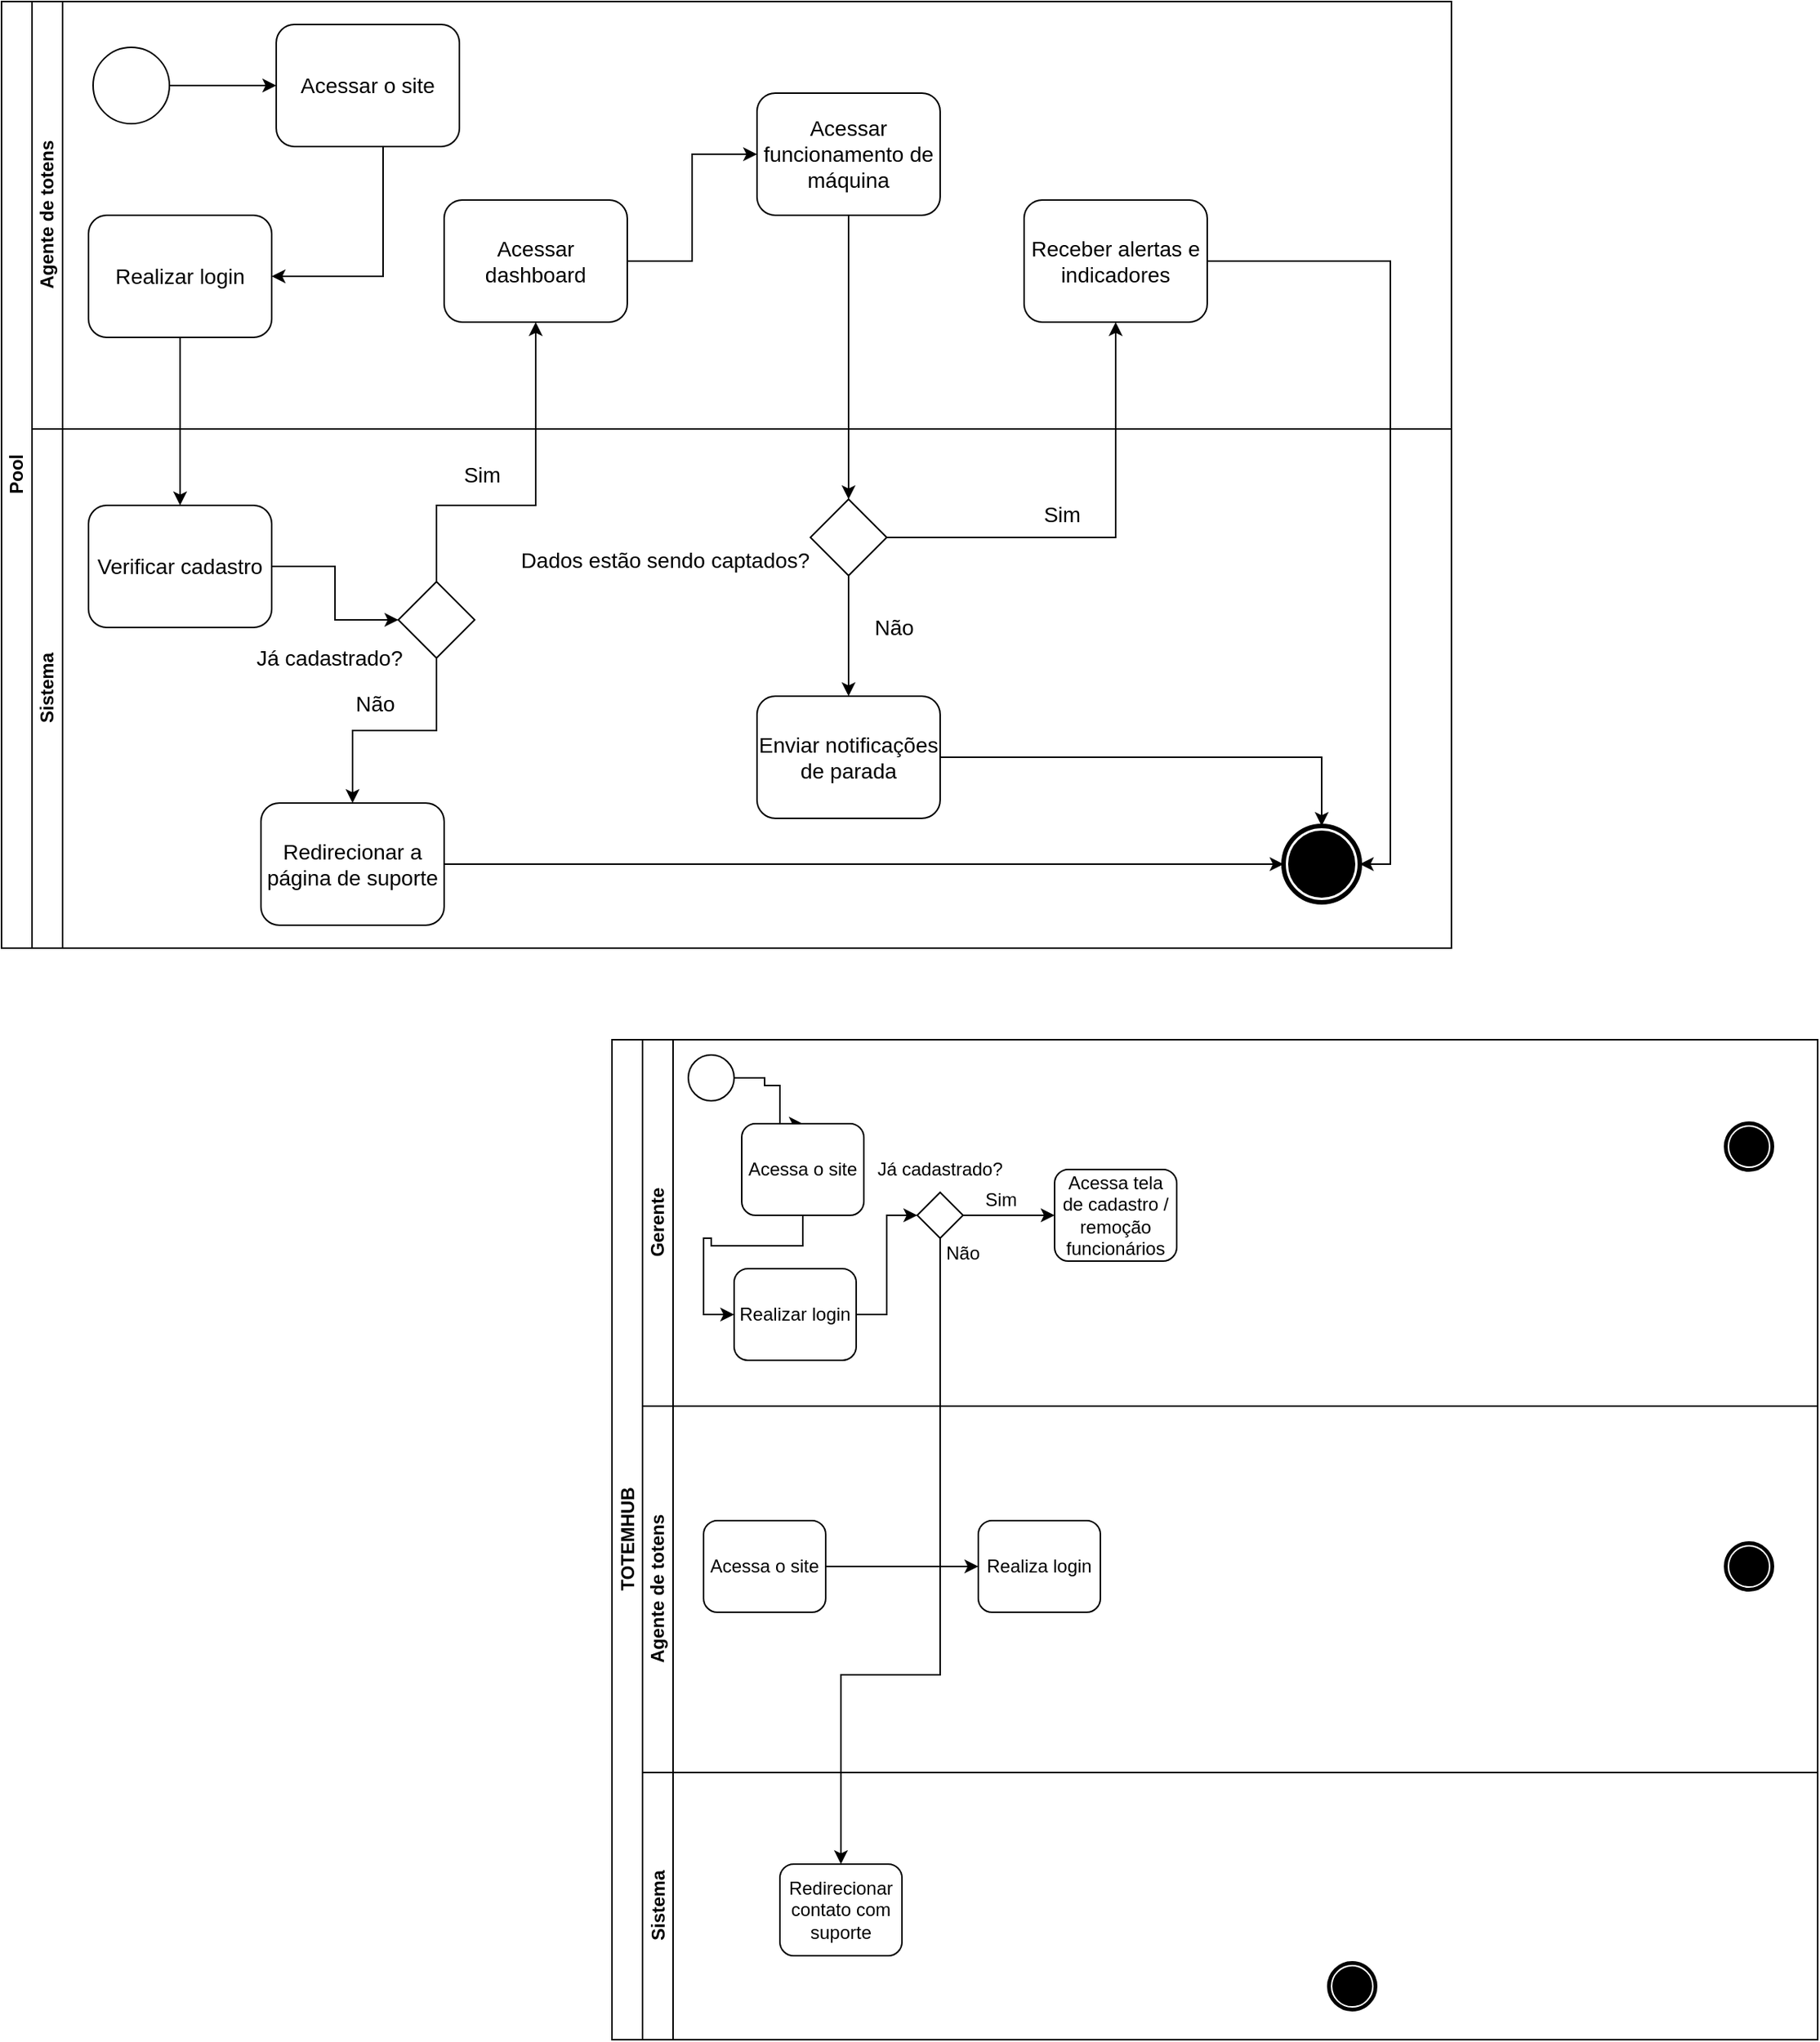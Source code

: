 <mxfile version="14.5.1" type="device"><diagram id="3g3Y1zhgZNP9HLpKBH8-" name="Página-1"><mxGraphModel dx="2112" dy="1750" grid="1" gridSize="10" guides="1" tooltips="1" connect="1" arrows="1" fold="1" page="1" pageScale="1" pageWidth="827" pageHeight="1169" math="0" shadow="0"><root><mxCell id="0"/><mxCell id="1" parent="0"/><mxCell id="g7VTUyXvG9lW3ulXeND4-1" value="TOTEMHUB" style="swimlane;html=1;childLayout=stackLayout;resizeParent=1;resizeParentMax=0;horizontal=0;startSize=20;horizontalStack=0;" parent="1" vertex="1"><mxGeometry x="-130" y="-300" width="790" height="655" as="geometry"/></mxCell><mxCell id="g7VTUyXvG9lW3ulXeND4-2" value="Gerente" style="swimlane;html=1;startSize=20;horizontal=0;" parent="g7VTUyXvG9lW3ulXeND4-1" vertex="1"><mxGeometry x="20" width="770" height="240" as="geometry"/></mxCell><mxCell id="g7VTUyXvG9lW3ulXeND4-18" style="edgeStyle=orthogonalEdgeStyle;rounded=0;orthogonalLoop=1;jettySize=auto;html=1;entryX=0.5;entryY=0;entryDx=0;entryDy=0;" parent="g7VTUyXvG9lW3ulXeND4-2" source="g7VTUyXvG9lW3ulXeND4-6" target="g7VTUyXvG9lW3ulXeND4-17" edge="1"><mxGeometry relative="1" as="geometry"><Array as="points"><mxPoint x="80" y="25"/><mxPoint x="80" y="30"/><mxPoint x="90" y="30"/></Array></mxGeometry></mxCell><mxCell id="g7VTUyXvG9lW3ulXeND4-6" value="" style="shape=mxgraph.bpmn.shape;html=1;verticalLabelPosition=bottom;labelBackgroundColor=#ffffff;verticalAlign=top;align=center;perimeter=ellipsePerimeter;outlineConnect=0;outline=standard;symbol=general;" parent="g7VTUyXvG9lW3ulXeND4-2" vertex="1"><mxGeometry x="30" y="10" width="30" height="30" as="geometry"/></mxCell><mxCell id="g7VTUyXvG9lW3ulXeND4-8" value="" style="shape=mxgraph.bpmn.shape;html=1;verticalLabelPosition=bottom;labelBackgroundColor=#ffffff;verticalAlign=top;align=center;perimeter=ellipsePerimeter;outlineConnect=0;outline=end;symbol=terminate;" parent="g7VTUyXvG9lW3ulXeND4-2" vertex="1"><mxGeometry x="710" y="55" width="30" height="30" as="geometry"/></mxCell><mxCell id="g7VTUyXvG9lW3ulXeND4-36" style="edgeStyle=orthogonalEdgeStyle;rounded=0;orthogonalLoop=1;jettySize=auto;html=1;" parent="g7VTUyXvG9lW3ulXeND4-2" source="g7VTUyXvG9lW3ulXeND4-16" target="g7VTUyXvG9lW3ulXeND4-35" edge="1"><mxGeometry relative="1" as="geometry"/></mxCell><mxCell id="g7VTUyXvG9lW3ulXeND4-16" value="" style="rhombus;whiteSpace=wrap;html=1;" parent="g7VTUyXvG9lW3ulXeND4-2" vertex="1"><mxGeometry x="180" y="100" width="30" height="30" as="geometry"/></mxCell><mxCell id="g7VTUyXvG9lW3ulXeND4-20" style="edgeStyle=orthogonalEdgeStyle;rounded=0;orthogonalLoop=1;jettySize=auto;html=1;entryX=0;entryY=0.5;entryDx=0;entryDy=0;" parent="g7VTUyXvG9lW3ulXeND4-2" source="g7VTUyXvG9lW3ulXeND4-17" target="g7VTUyXvG9lW3ulXeND4-19" edge="1"><mxGeometry relative="1" as="geometry"/></mxCell><mxCell id="g7VTUyXvG9lW3ulXeND4-17" value="Acessa o site" style="shape=ext;rounded=1;html=1;whiteSpace=wrap;" parent="g7VTUyXvG9lW3ulXeND4-2" vertex="1"><mxGeometry x="65" y="55" width="80" height="60" as="geometry"/></mxCell><mxCell id="g7VTUyXvG9lW3ulXeND4-22" style="edgeStyle=orthogonalEdgeStyle;rounded=0;orthogonalLoop=1;jettySize=auto;html=1;entryX=0;entryY=0.5;entryDx=0;entryDy=0;" parent="g7VTUyXvG9lW3ulXeND4-2" source="g7VTUyXvG9lW3ulXeND4-19" target="g7VTUyXvG9lW3ulXeND4-16" edge="1"><mxGeometry relative="1" as="geometry"/></mxCell><mxCell id="g7VTUyXvG9lW3ulXeND4-19" value="Realizar login" style="shape=ext;rounded=1;html=1;whiteSpace=wrap;" parent="g7VTUyXvG9lW3ulXeND4-2" vertex="1"><mxGeometry x="60" y="150" width="80" height="60" as="geometry"/></mxCell><mxCell id="g7VTUyXvG9lW3ulXeND4-21" value="Não" style="text;html=1;strokeColor=none;fillColor=none;align=center;verticalAlign=middle;whiteSpace=wrap;rounded=0;" parent="g7VTUyXvG9lW3ulXeND4-2" vertex="1"><mxGeometry x="160" y="130" width="100" height="20" as="geometry"/></mxCell><mxCell id="g7VTUyXvG9lW3ulXeND4-34" value="Já cadastrado?" style="text;html=1;strokeColor=none;fillColor=none;align=center;verticalAlign=middle;whiteSpace=wrap;rounded=0;" parent="g7VTUyXvG9lW3ulXeND4-2" vertex="1"><mxGeometry x="145" y="75" width="100" height="20" as="geometry"/></mxCell><mxCell id="g7VTUyXvG9lW3ulXeND4-35" value="Acessa tela de cadastro / remoção funcionários" style="shape=ext;rounded=1;html=1;whiteSpace=wrap;" parent="g7VTUyXvG9lW3ulXeND4-2" vertex="1"><mxGeometry x="270" y="85" width="80" height="60" as="geometry"/></mxCell><mxCell id="g7VTUyXvG9lW3ulXeND4-37" value="Sim" style="text;html=1;strokeColor=none;fillColor=none;align=center;verticalAlign=middle;whiteSpace=wrap;rounded=0;" parent="g7VTUyXvG9lW3ulXeND4-2" vertex="1"><mxGeometry x="210" y="95" width="50" height="20" as="geometry"/></mxCell><mxCell id="g7VTUyXvG9lW3ulXeND4-3" value="Agente de totens" style="swimlane;html=1;startSize=20;horizontal=0;" parent="g7VTUyXvG9lW3ulXeND4-1" vertex="1"><mxGeometry x="20" y="240" width="770" height="240" as="geometry"/></mxCell><mxCell id="g7VTUyXvG9lW3ulXeND4-9" value="" style="shape=mxgraph.bpmn.shape;html=1;verticalLabelPosition=bottom;labelBackgroundColor=#ffffff;verticalAlign=top;align=center;perimeter=ellipsePerimeter;outlineConnect=0;outline=end;symbol=terminate;" parent="g7VTUyXvG9lW3ulXeND4-3" vertex="1"><mxGeometry x="710" y="90" width="30" height="30" as="geometry"/></mxCell><mxCell id="g7VTUyXvG9lW3ulXeND4-43" style="edgeStyle=orthogonalEdgeStyle;rounded=0;orthogonalLoop=1;jettySize=auto;html=1;entryX=0;entryY=0.5;entryDx=0;entryDy=0;" parent="g7VTUyXvG9lW3ulXeND4-3" source="g7VTUyXvG9lW3ulXeND4-40" target="g7VTUyXvG9lW3ulXeND4-42" edge="1"><mxGeometry relative="1" as="geometry"/></mxCell><mxCell id="g7VTUyXvG9lW3ulXeND4-40" value="Acessa o site" style="shape=ext;rounded=1;html=1;whiteSpace=wrap;" parent="g7VTUyXvG9lW3ulXeND4-3" vertex="1"><mxGeometry x="40" y="75" width="80" height="60" as="geometry"/></mxCell><mxCell id="g7VTUyXvG9lW3ulXeND4-42" value="Realiza login" style="shape=ext;rounded=1;html=1;whiteSpace=wrap;" parent="g7VTUyXvG9lW3ulXeND4-3" vertex="1"><mxGeometry x="220" y="75" width="80" height="60" as="geometry"/></mxCell><mxCell id="g7VTUyXvG9lW3ulXeND4-4" value="Sistema" style="swimlane;html=1;startSize=20;horizontal=0;" parent="g7VTUyXvG9lW3ulXeND4-1" vertex="1"><mxGeometry x="20" y="480" width="770" height="175" as="geometry"/></mxCell><mxCell id="g7VTUyXvG9lW3ulXeND4-11" value="" style="shape=mxgraph.bpmn.shape;html=1;verticalLabelPosition=bottom;labelBackgroundColor=#ffffff;verticalAlign=top;align=center;perimeter=ellipsePerimeter;outlineConnect=0;outline=end;symbol=terminate;" parent="g7VTUyXvG9lW3ulXeND4-4" vertex="1"><mxGeometry x="450" y="125" width="30" height="30" as="geometry"/></mxCell><mxCell id="g7VTUyXvG9lW3ulXeND4-14" value="Redirecionar contato com suporte" style="shape=ext;rounded=1;html=1;whiteSpace=wrap;" parent="g7VTUyXvG9lW3ulXeND4-4" vertex="1"><mxGeometry x="90" y="60" width="80" height="60" as="geometry"/></mxCell><mxCell id="g7VTUyXvG9lW3ulXeND4-23" style="edgeStyle=orthogonalEdgeStyle;rounded=0;orthogonalLoop=1;jettySize=auto;html=1;entryX=0.5;entryY=0;entryDx=0;entryDy=0;" parent="g7VTUyXvG9lW3ulXeND4-1" source="g7VTUyXvG9lW3ulXeND4-16" target="g7VTUyXvG9lW3ulXeND4-14" edge="1"><mxGeometry relative="1" as="geometry"><Array as="points"><mxPoint x="215" y="416"/><mxPoint x="150" y="416"/></Array></mxGeometry></mxCell><mxCell id="ryFYhsFhsOyPdPNTVW1o-1" value="Pool" style="swimlane;html=1;childLayout=stackLayout;resizeParent=1;resizeParentMax=0;horizontal=0;startSize=20;horizontalStack=0;" parent="1" vertex="1"><mxGeometry x="-530" y="-980" width="950" height="620" as="geometry"/></mxCell><mxCell id="ryFYhsFhsOyPdPNTVW1o-2" value="Agente de totens" style="swimlane;html=1;startSize=20;horizontal=0;" parent="ryFYhsFhsOyPdPNTVW1o-1" vertex="1"><mxGeometry x="20" width="930" height="280" as="geometry"/></mxCell><mxCell id="ryFYhsFhsOyPdPNTVW1o-8" style="edgeStyle=orthogonalEdgeStyle;rounded=0;orthogonalLoop=1;jettySize=auto;html=1;" parent="ryFYhsFhsOyPdPNTVW1o-2" source="ryFYhsFhsOyPdPNTVW1o-5" target="ryFYhsFhsOyPdPNTVW1o-7" edge="1"><mxGeometry relative="1" as="geometry"/></mxCell><mxCell id="ryFYhsFhsOyPdPNTVW1o-5" value="" style="shape=mxgraph.bpmn.shape;html=1;verticalLabelPosition=bottom;labelBackgroundColor=#ffffff;verticalAlign=top;align=center;perimeter=ellipsePerimeter;outlineConnect=0;outline=standard;symbol=general;" parent="ryFYhsFhsOyPdPNTVW1o-2" vertex="1"><mxGeometry x="40" y="30" width="50" height="50" as="geometry"/></mxCell><mxCell id="ryFYhsFhsOyPdPNTVW1o-10" style="edgeStyle=orthogonalEdgeStyle;rounded=0;orthogonalLoop=1;jettySize=auto;html=1;" parent="ryFYhsFhsOyPdPNTVW1o-2" source="ryFYhsFhsOyPdPNTVW1o-7" target="ryFYhsFhsOyPdPNTVW1o-9" edge="1"><mxGeometry relative="1" as="geometry"><Array as="points"><mxPoint x="230" y="180"/></Array></mxGeometry></mxCell><mxCell id="ryFYhsFhsOyPdPNTVW1o-7" value="&lt;font style=&quot;font-size: 14px&quot;&gt;Acessar o site&lt;/font&gt;" style="shape=ext;rounded=1;html=1;whiteSpace=wrap;" parent="ryFYhsFhsOyPdPNTVW1o-2" vertex="1"><mxGeometry x="160" y="15" width="120" height="80" as="geometry"/></mxCell><mxCell id="ryFYhsFhsOyPdPNTVW1o-9" value="&lt;font style=&quot;font-size: 14px&quot;&gt;Realizar login&lt;/font&gt;" style="shape=ext;rounded=1;html=1;whiteSpace=wrap;" parent="ryFYhsFhsOyPdPNTVW1o-2" vertex="1"><mxGeometry x="37" y="140" width="120" height="80" as="geometry"/></mxCell><mxCell id="ryFYhsFhsOyPdPNTVW1o-27" style="edgeStyle=orthogonalEdgeStyle;rounded=0;orthogonalLoop=1;jettySize=auto;html=1;entryX=0;entryY=0.5;entryDx=0;entryDy=0;" parent="ryFYhsFhsOyPdPNTVW1o-2" source="ryFYhsFhsOyPdPNTVW1o-19" target="ryFYhsFhsOyPdPNTVW1o-26" edge="1"><mxGeometry relative="1" as="geometry"/></mxCell><mxCell id="ryFYhsFhsOyPdPNTVW1o-19" value="&lt;font style=&quot;font-size: 14px&quot;&gt;Acessar dashboard&lt;/font&gt;" style="shape=ext;rounded=1;html=1;whiteSpace=wrap;" parent="ryFYhsFhsOyPdPNTVW1o-2" vertex="1"><mxGeometry x="270" y="130" width="120" height="80" as="geometry"/></mxCell><mxCell id="ryFYhsFhsOyPdPNTVW1o-26" value="&lt;font style=&quot;font-size: 14px&quot;&gt;Acessar funcionamento de máquina&lt;/font&gt;" style="shape=ext;rounded=1;html=1;whiteSpace=wrap;" parent="ryFYhsFhsOyPdPNTVW1o-2" vertex="1"><mxGeometry x="475" y="60" width="120" height="80" as="geometry"/></mxCell><mxCell id="ryFYhsFhsOyPdPNTVW1o-28" value="&lt;font style=&quot;font-size: 14px&quot;&gt;Receber alertas e indicadores&lt;/font&gt;" style="shape=ext;rounded=1;html=1;whiteSpace=wrap;" parent="ryFYhsFhsOyPdPNTVW1o-2" vertex="1"><mxGeometry x="650" y="130" width="120" height="80" as="geometry"/></mxCell><mxCell id="ryFYhsFhsOyPdPNTVW1o-3" value="Sistema" style="swimlane;html=1;startSize=20;horizontal=0;" parent="ryFYhsFhsOyPdPNTVW1o-1" vertex="1"><mxGeometry x="20" y="280" width="930" height="340" as="geometry"/></mxCell><mxCell id="ryFYhsFhsOyPdPNTVW1o-6" value="" style="shape=mxgraph.bpmn.shape;html=1;verticalLabelPosition=bottom;labelBackgroundColor=#ffffff;verticalAlign=top;align=center;perimeter=ellipsePerimeter;outlineConnect=0;outline=end;symbol=terminate;" parent="ryFYhsFhsOyPdPNTVW1o-3" vertex="1"><mxGeometry x="820" y="260" width="50" height="50" as="geometry"/></mxCell><mxCell id="ryFYhsFhsOyPdPNTVW1o-18" style="edgeStyle=orthogonalEdgeStyle;rounded=0;orthogonalLoop=1;jettySize=auto;html=1;entryX=0;entryY=0.5;entryDx=0;entryDy=0;" parent="ryFYhsFhsOyPdPNTVW1o-3" source="ryFYhsFhsOyPdPNTVW1o-14" target="ryFYhsFhsOyPdPNTVW1o-15" edge="1"><mxGeometry relative="1" as="geometry"/></mxCell><mxCell id="ryFYhsFhsOyPdPNTVW1o-14" value="&lt;font style=&quot;font-size: 14px&quot;&gt;Verificar cadastro&lt;/font&gt;" style="shape=ext;rounded=1;html=1;whiteSpace=wrap;" parent="ryFYhsFhsOyPdPNTVW1o-3" vertex="1"><mxGeometry x="37" y="50" width="120" height="80" as="geometry"/></mxCell><mxCell id="ryFYhsFhsOyPdPNTVW1o-23" style="edgeStyle=orthogonalEdgeStyle;rounded=0;orthogonalLoop=1;jettySize=auto;html=1;entryX=0.5;entryY=0;entryDx=0;entryDy=0;" parent="ryFYhsFhsOyPdPNTVW1o-3" source="ryFYhsFhsOyPdPNTVW1o-15" target="ryFYhsFhsOyPdPNTVW1o-22" edge="1"><mxGeometry relative="1" as="geometry"/></mxCell><mxCell id="ryFYhsFhsOyPdPNTVW1o-15" value="" style="rhombus;whiteSpace=wrap;html=1;" parent="ryFYhsFhsOyPdPNTVW1o-3" vertex="1"><mxGeometry x="240" y="100" width="50" height="50" as="geometry"/></mxCell><mxCell id="ryFYhsFhsOyPdPNTVW1o-16" value="&lt;font style=&quot;font-size: 14px&quot;&gt;Já cadastrado?&lt;/font&gt;" style="text;html=1;strokeColor=none;fillColor=none;align=center;verticalAlign=middle;whiteSpace=wrap;rounded=0;" parent="ryFYhsFhsOyPdPNTVW1o-3" vertex="1"><mxGeometry x="110" y="140" width="170" height="20" as="geometry"/></mxCell><mxCell id="ryFYhsFhsOyPdPNTVW1o-21" value="&lt;font style=&quot;font-size: 14px&quot;&gt;Sim&lt;/font&gt;" style="text;html=1;strokeColor=none;fillColor=none;align=center;verticalAlign=middle;whiteSpace=wrap;rounded=0;" parent="ryFYhsFhsOyPdPNTVW1o-3" vertex="1"><mxGeometry x="260" y="20" width="70" height="20" as="geometry"/></mxCell><mxCell id="ryFYhsFhsOyPdPNTVW1o-43" style="edgeStyle=orthogonalEdgeStyle;rounded=0;orthogonalLoop=1;jettySize=auto;html=1;entryX=0;entryY=0.5;entryDx=0;entryDy=0;" parent="ryFYhsFhsOyPdPNTVW1o-3" source="ryFYhsFhsOyPdPNTVW1o-22" target="ryFYhsFhsOyPdPNTVW1o-6" edge="1"><mxGeometry relative="1" as="geometry"/></mxCell><mxCell id="ryFYhsFhsOyPdPNTVW1o-22" value="&lt;font style=&quot;font-size: 14px&quot;&gt;Redirecionar a página de suporte&lt;/font&gt;" style="shape=ext;rounded=1;html=1;whiteSpace=wrap;" parent="ryFYhsFhsOyPdPNTVW1o-3" vertex="1"><mxGeometry x="150" y="245" width="120" height="80" as="geometry"/></mxCell><mxCell id="ryFYhsFhsOyPdPNTVW1o-24" value="&lt;font style=&quot;font-size: 14px&quot;&gt;Não&lt;/font&gt;" style="text;html=1;strokeColor=none;fillColor=none;align=center;verticalAlign=middle;whiteSpace=wrap;rounded=0;" parent="ryFYhsFhsOyPdPNTVW1o-3" vertex="1"><mxGeometry x="190" y="170" width="70" height="20" as="geometry"/></mxCell><mxCell id="ryFYhsFhsOyPdPNTVW1o-41" style="edgeStyle=orthogonalEdgeStyle;rounded=0;orthogonalLoop=1;jettySize=auto;html=1;" parent="ryFYhsFhsOyPdPNTVW1o-3" source="ryFYhsFhsOyPdPNTVW1o-30" target="ryFYhsFhsOyPdPNTVW1o-40" edge="1"><mxGeometry relative="1" as="geometry"/></mxCell><mxCell id="ryFYhsFhsOyPdPNTVW1o-30" value="" style="rhombus;whiteSpace=wrap;html=1;" parent="ryFYhsFhsOyPdPNTVW1o-3" vertex="1"><mxGeometry x="510" y="46" width="50" height="50" as="geometry"/></mxCell><mxCell id="ryFYhsFhsOyPdPNTVW1o-32" value="&lt;span style=&quot;font-size: 14px&quot;&gt;Dados estão sendo captados?&lt;/span&gt;" style="text;html=1;strokeColor=none;fillColor=none;align=center;verticalAlign=middle;whiteSpace=wrap;rounded=0;" parent="ryFYhsFhsOyPdPNTVW1o-3" vertex="1"><mxGeometry x="310" y="76" width="210" height="20" as="geometry"/></mxCell><mxCell id="ryFYhsFhsOyPdPNTVW1o-39" value="&lt;font style=&quot;font-size: 14px&quot;&gt;Sim&lt;/font&gt;" style="text;html=1;strokeColor=none;fillColor=none;align=center;verticalAlign=middle;whiteSpace=wrap;rounded=0;" parent="ryFYhsFhsOyPdPNTVW1o-3" vertex="1"><mxGeometry x="640" y="46" width="70" height="20" as="geometry"/></mxCell><mxCell id="ryFYhsFhsOyPdPNTVW1o-44" style="edgeStyle=orthogonalEdgeStyle;rounded=0;orthogonalLoop=1;jettySize=auto;html=1;" parent="ryFYhsFhsOyPdPNTVW1o-3" source="ryFYhsFhsOyPdPNTVW1o-40" target="ryFYhsFhsOyPdPNTVW1o-6" edge="1"><mxGeometry relative="1" as="geometry"/></mxCell><mxCell id="ryFYhsFhsOyPdPNTVW1o-40" value="&lt;font style=&quot;font-size: 14px&quot;&gt;Enviar notificações de parada&lt;/font&gt;" style="shape=ext;rounded=1;html=1;whiteSpace=wrap;" parent="ryFYhsFhsOyPdPNTVW1o-3" vertex="1"><mxGeometry x="475" y="175" width="120" height="80" as="geometry"/></mxCell><mxCell id="ryFYhsFhsOyPdPNTVW1o-42" value="&lt;font style=&quot;font-size: 14px&quot;&gt;Não&lt;/font&gt;" style="text;html=1;strokeColor=none;fillColor=none;align=center;verticalAlign=middle;whiteSpace=wrap;rounded=0;" parent="ryFYhsFhsOyPdPNTVW1o-3" vertex="1"><mxGeometry x="530" y="120" width="70" height="20" as="geometry"/></mxCell><mxCell id="ryFYhsFhsOyPdPNTVW1o-13" style="edgeStyle=orthogonalEdgeStyle;rounded=0;orthogonalLoop=1;jettySize=auto;html=1;entryX=0.5;entryY=0;entryDx=0;entryDy=0;" parent="ryFYhsFhsOyPdPNTVW1o-1" source="ryFYhsFhsOyPdPNTVW1o-9" target="ryFYhsFhsOyPdPNTVW1o-14" edge="1"><mxGeometry relative="1" as="geometry"><mxPoint x="230" y="180" as="targetPoint"/></mxGeometry></mxCell><mxCell id="ryFYhsFhsOyPdPNTVW1o-20" style="edgeStyle=orthogonalEdgeStyle;rounded=0;orthogonalLoop=1;jettySize=auto;html=1;entryX=0.5;entryY=1;entryDx=0;entryDy=0;" parent="ryFYhsFhsOyPdPNTVW1o-1" source="ryFYhsFhsOyPdPNTVW1o-15" target="ryFYhsFhsOyPdPNTVW1o-19" edge="1"><mxGeometry relative="1" as="geometry"><Array as="points"><mxPoint x="285" y="330"/><mxPoint x="350" y="330"/></Array></mxGeometry></mxCell><mxCell id="ryFYhsFhsOyPdPNTVW1o-31" style="edgeStyle=orthogonalEdgeStyle;rounded=0;orthogonalLoop=1;jettySize=auto;html=1;entryX=0.5;entryY=0;entryDx=0;entryDy=0;" parent="ryFYhsFhsOyPdPNTVW1o-1" source="ryFYhsFhsOyPdPNTVW1o-26" target="ryFYhsFhsOyPdPNTVW1o-30" edge="1"><mxGeometry relative="1" as="geometry"/></mxCell><mxCell id="ryFYhsFhsOyPdPNTVW1o-38" style="edgeStyle=orthogonalEdgeStyle;rounded=0;orthogonalLoop=1;jettySize=auto;html=1;entryX=0.5;entryY=1;entryDx=0;entryDy=0;" parent="ryFYhsFhsOyPdPNTVW1o-1" source="ryFYhsFhsOyPdPNTVW1o-30" target="ryFYhsFhsOyPdPNTVW1o-28" edge="1"><mxGeometry relative="1" as="geometry"/></mxCell><mxCell id="ryFYhsFhsOyPdPNTVW1o-45" style="edgeStyle=orthogonalEdgeStyle;rounded=0;orthogonalLoop=1;jettySize=auto;html=1;" parent="ryFYhsFhsOyPdPNTVW1o-1" source="ryFYhsFhsOyPdPNTVW1o-28" target="ryFYhsFhsOyPdPNTVW1o-6" edge="1"><mxGeometry relative="1" as="geometry"><Array as="points"><mxPoint x="910" y="170"/><mxPoint x="910" y="565"/></Array></mxGeometry></mxCell></root></mxGraphModel></diagram></mxfile>